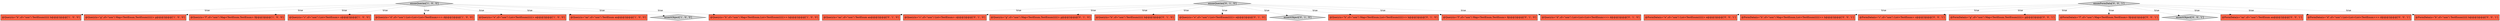 digraph {
6 [style = filled, label = "@Query(n=\"b\",cf=\"uon\") TestEnum(((((( b@@@2@@@['1', '0', '0']", fillcolor = tomato, shape = box image = "AAA0AAABBB1BBB"];
5 [style = filled, label = "@Query(n=\"g\",cf=\"uon\") Map<TestEnum,TestEnum((((((> g@@@2@@@['1', '0', '0']", fillcolor = tomato, shape = box image = "AAA0AAABBB1BBB"];
14 [style = filled, label = "@Query(n=\"an\",cf=\"uon\") TestEnum an@@@2@@@['0', '1', '0']", fillcolor = tomato, shape = box image = "AAA0AAABBB2BBB"];
26 [style = filled, label = "@FormData(n=\"e\",cf=\"uon\") List<TestEnum((((((> e@@@2@@@['0', '0', '1']", fillcolor = tomato, shape = box image = "AAA0AAABBB3BBB"];
13 [style = filled, label = "@Query(n=\"c\",cf=\"uon\") List<TestEnum> c@@@2@@@['0', '1', '0']", fillcolor = tomato, shape = box image = "AAA0AAABBB2BBB"];
25 [style = filled, label = "@FormData(n=\"h\",cf=\"uon\") Map<TestEnum,List<TestEnum((((((>> h@@@2@@@['0', '0', '1']", fillcolor = tomato, shape = box image = "AAA0AAABBB3BBB"];
4 [style = filled, label = "@Query(n=\"f\",cf=\"uon\") Map<TestEnum,TestEnum> f@@@2@@@['1', '0', '0']", fillcolor = tomato, shape = box image = "AAA0AAABBB1BBB"];
17 [style = filled, label = "@Query(n=\"g\",cf=\"uon\") Map<TestEnum,TestEnum((((((> g@@@2@@@['0', '1', '0']", fillcolor = tomato, shape = box image = "AAA0AAABBB2BBB"];
3 [style = filled, label = "@Query(n=\"c\",cf=\"uon\") List<TestEnum> c@@@2@@@['1', '0', '0']", fillcolor = tomato, shape = box image = "AAA0AAABBB1BBB"];
21 [style = filled, label = "@FormData(n=\"c\",cf=\"uon\") List<TestEnum> c@@@2@@@['0', '0', '1']", fillcolor = tomato, shape = box image = "AAA0AAABBB3BBB"];
23 [style = filled, label = "@FormData(n=\"g\",cf=\"uon\") Map<TestEnum,TestEnum((((((> g@@@2@@@['0', '0', '1']", fillcolor = tomato, shape = box image = "AAA0AAABBB3BBB"];
16 [style = filled, label = "@Query(n=\"b\",cf=\"uon\") TestEnum(((((( b@@@2@@@['0', '1', '0']", fillcolor = tomato, shape = box image = "AAA0AAABBB2BBB"];
9 [style = filled, label = "@Query(n=\"d\",cf=\"uon\") List<List<List<TestEnum>>> d@@@2@@@['1', '0', '0']", fillcolor = tomato, shape = box image = "AAA0AAABBB1BBB"];
0 [style = filled, label = "@Query(n=\"e\",cf=\"uon\") List<TestEnum((((((> e@@@2@@@['1', '0', '0']", fillcolor = tomato, shape = box image = "AAA0AAABBB1BBB"];
22 [style = filled, label = "@FormData(n=\"f\",cf=\"uon\") Map<TestEnum,TestEnum> f@@@2@@@['0', '0', '1']", fillcolor = tomato, shape = box image = "AAA0AAABBB3BBB"];
19 [style = filled, label = "@Query(n=\"e\",cf=\"uon\") List<TestEnum((((((> e@@@2@@@['0', '1', '0']", fillcolor = tomato, shape = box image = "AAA0AAABBB2BBB"];
27 [style = filled, label = "assertObject['0', '0', '1']", fillcolor = lightgray, shape = diamond image = "AAA0AAABBB3BBB"];
29 [style = filled, label = "enumFormData['0', '0', '1']", fillcolor = lightgray, shape = diamond image = "AAA0AAABBB3BBB"];
12 [style = filled, label = "assertObject['0', '1', '0']", fillcolor = lightgray, shape = diamond image = "AAA0AAABBB2BBB"];
18 [style = filled, label = "enumQueries['0', '1', '0']", fillcolor = lightgray, shape = diamond image = "AAA0AAABBB2BBB"];
2 [style = filled, label = "@Query(n=\"an\",cf=\"uon\") TestEnum an@@@2@@@['1', '0', '0']", fillcolor = tomato, shape = box image = "AAA0AAABBB1BBB"];
28 [style = filled, label = "@FormData(n=\"an\",cf=\"uon\") TestEnum an@@@2@@@['0', '0', '1']", fillcolor = tomato, shape = box image = "AAA0AAABBB3BBB"];
8 [style = filled, label = "enumQueries['1', '0', '0']", fillcolor = lightgray, shape = diamond image = "AAA0AAABBB1BBB"];
10 [style = filled, label = "@Query(n=\"h\",cf=\"uon\") Map<TestEnum,List<TestEnum((((((>> h@@@2@@@['0', '1', '0']", fillcolor = tomato, shape = box image = "AAA0AAABBB2BBB"];
11 [style = filled, label = "@Query(n=\"f\",cf=\"uon\") Map<TestEnum,TestEnum> f@@@2@@@['0', '1', '0']", fillcolor = tomato, shape = box image = "AAA0AAABBB2BBB"];
7 [style = filled, label = "assertObject['1', '0', '0']", fillcolor = lightgray, shape = diamond image = "AAA0AAABBB1BBB"];
24 [style = filled, label = "@FormData(n=\"d\",cf=\"uon\") List<List<List<TestEnum>>> d@@@2@@@['0', '0', '1']", fillcolor = tomato, shape = box image = "AAA0AAABBB3BBB"];
20 [style = filled, label = "@FormData(n=\"b\",cf=\"uon\") TestEnum(((((( b@@@2@@@['0', '0', '1']", fillcolor = tomato, shape = box image = "AAA0AAABBB3BBB"];
15 [style = filled, label = "@Query(n=\"d\",cf=\"uon\") List<List<List<TestEnum>>> d@@@2@@@['0', '1', '0']", fillcolor = tomato, shape = box image = "AAA0AAABBB2BBB"];
1 [style = filled, label = "@Query(n=\"h\",cf=\"uon\") Map<TestEnum,List<TestEnum((((((>> h@@@2@@@['1', '0', '0']", fillcolor = tomato, shape = box image = "AAA0AAABBB1BBB"];
18->16 [style = dotted, label="true"];
29->27 [style = dotted, label="true"];
8->2 [style = dotted, label="true"];
18->19 [style = dotted, label="true"];
18->15 [style = dotted, label="true"];
8->7 [style = dotted, label="true"];
29->23 [style = dotted, label="true"];
29->26 [style = dotted, label="true"];
29->20 [style = dotted, label="true"];
8->4 [style = dotted, label="true"];
8->3 [style = dotted, label="true"];
18->14 [style = dotted, label="true"];
18->10 [style = dotted, label="true"];
8->1 [style = dotted, label="true"];
29->22 [style = dotted, label="true"];
18->11 [style = dotted, label="true"];
18->12 [style = dotted, label="true"];
8->6 [style = dotted, label="true"];
29->28 [style = dotted, label="true"];
8->5 [style = dotted, label="true"];
29->21 [style = dotted, label="true"];
8->0 [style = dotted, label="true"];
18->17 [style = dotted, label="true"];
8->9 [style = dotted, label="true"];
29->24 [style = dotted, label="true"];
29->25 [style = dotted, label="true"];
18->13 [style = dotted, label="true"];
}
